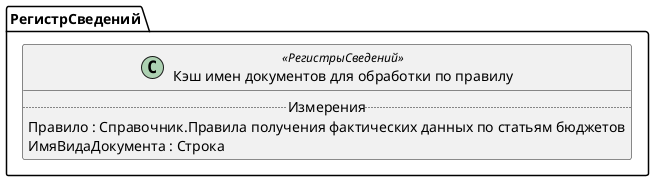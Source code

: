 ﻿@startuml КэшИменДокументовДляОбработкиПоПравилу
'!include templates.wsd
'..\include templates.wsd
class РегистрСведений.КэшИменДокументовДляОбработкиПоПравилу as "Кэш имен документов для обработки по правилу" <<РегистрыСведений>>
{
..Измерения..
Правило : Справочник.Правила получения фактических данных по статьям бюджетов
ИмяВидаДокумента : Строка
}
@enduml
